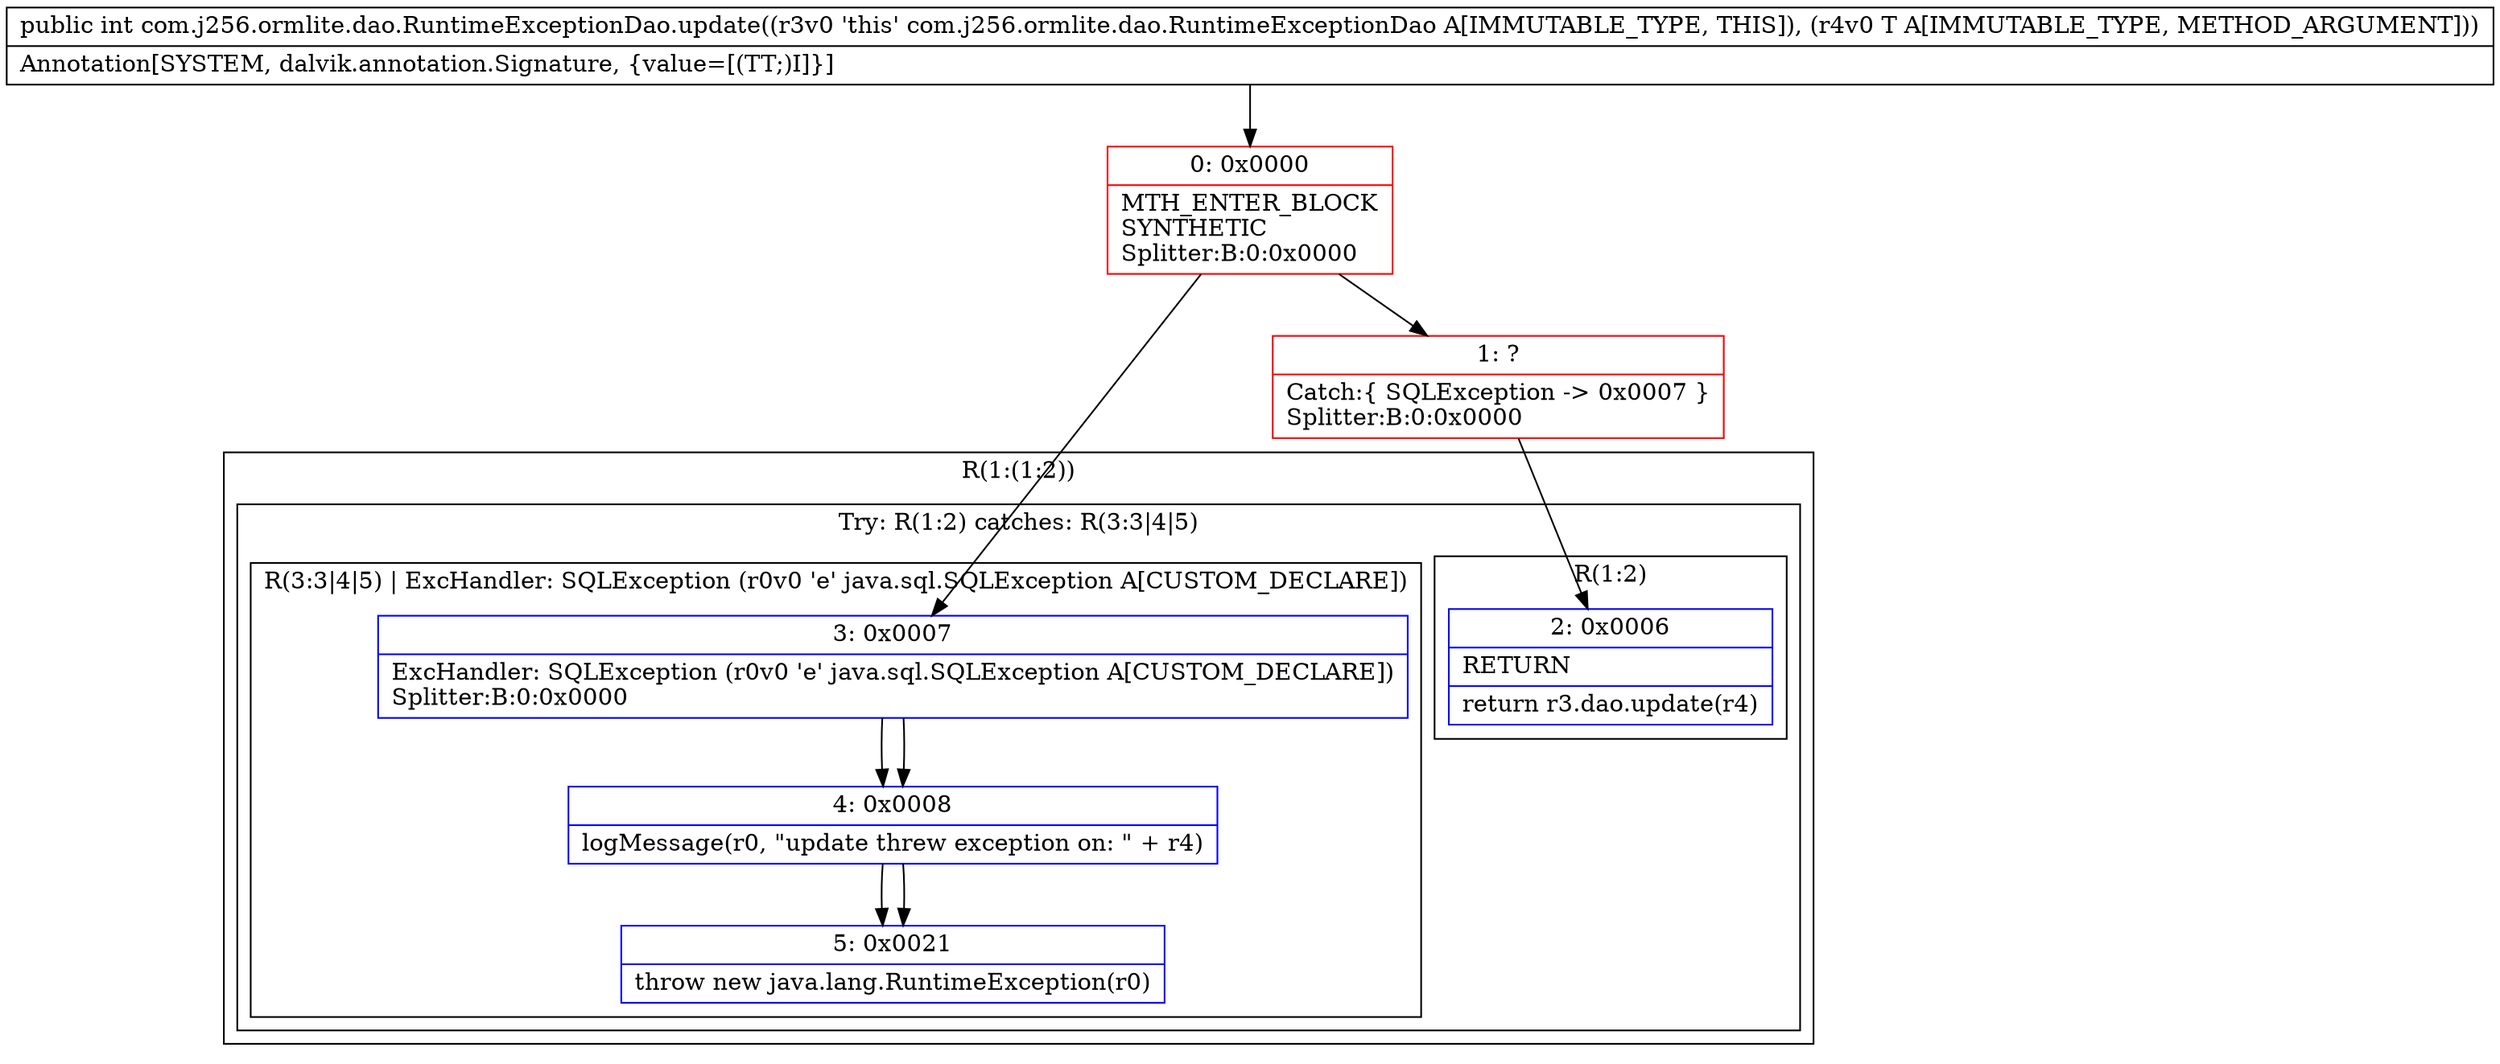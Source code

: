 digraph "CFG forcom.j256.ormlite.dao.RuntimeExceptionDao.update(Ljava\/lang\/Object;)I" {
subgraph cluster_Region_116752396 {
label = "R(1:(1:2))";
node [shape=record,color=blue];
subgraph cluster_TryCatchRegion_1110512365 {
label = "Try: R(1:2) catches: R(3:3|4|5)";
node [shape=record,color=blue];
subgraph cluster_Region_630356481 {
label = "R(1:2)";
node [shape=record,color=blue];
Node_2 [shape=record,label="{2\:\ 0x0006|RETURN\l|return r3.dao.update(r4)\l}"];
}
subgraph cluster_Region_1606464366 {
label = "R(3:3|4|5) | ExcHandler: SQLException (r0v0 'e' java.sql.SQLException A[CUSTOM_DECLARE])\l";
node [shape=record,color=blue];
Node_3 [shape=record,label="{3\:\ 0x0007|ExcHandler: SQLException (r0v0 'e' java.sql.SQLException A[CUSTOM_DECLARE])\lSplitter:B:0:0x0000\l}"];
Node_4 [shape=record,label="{4\:\ 0x0008|logMessage(r0, \"update threw exception on: \" + r4)\l}"];
Node_5 [shape=record,label="{5\:\ 0x0021|throw new java.lang.RuntimeException(r0)\l}"];
}
}
}
subgraph cluster_Region_1606464366 {
label = "R(3:3|4|5) | ExcHandler: SQLException (r0v0 'e' java.sql.SQLException A[CUSTOM_DECLARE])\l";
node [shape=record,color=blue];
Node_3 [shape=record,label="{3\:\ 0x0007|ExcHandler: SQLException (r0v0 'e' java.sql.SQLException A[CUSTOM_DECLARE])\lSplitter:B:0:0x0000\l}"];
Node_4 [shape=record,label="{4\:\ 0x0008|logMessage(r0, \"update threw exception on: \" + r4)\l}"];
Node_5 [shape=record,label="{5\:\ 0x0021|throw new java.lang.RuntimeException(r0)\l}"];
}
Node_0 [shape=record,color=red,label="{0\:\ 0x0000|MTH_ENTER_BLOCK\lSYNTHETIC\lSplitter:B:0:0x0000\l}"];
Node_1 [shape=record,color=red,label="{1\:\ ?|Catch:\{ SQLException \-\> 0x0007 \}\lSplitter:B:0:0x0000\l}"];
MethodNode[shape=record,label="{public int com.j256.ormlite.dao.RuntimeExceptionDao.update((r3v0 'this' com.j256.ormlite.dao.RuntimeExceptionDao A[IMMUTABLE_TYPE, THIS]), (r4v0 T A[IMMUTABLE_TYPE, METHOD_ARGUMENT]))  | Annotation[SYSTEM, dalvik.annotation.Signature, \{value=[(TT;)I]\}]\l}"];
MethodNode -> Node_0;
Node_3 -> Node_4;
Node_4 -> Node_5;
Node_3 -> Node_4;
Node_4 -> Node_5;
Node_0 -> Node_1;
Node_0 -> Node_3;
Node_1 -> Node_2;
}

